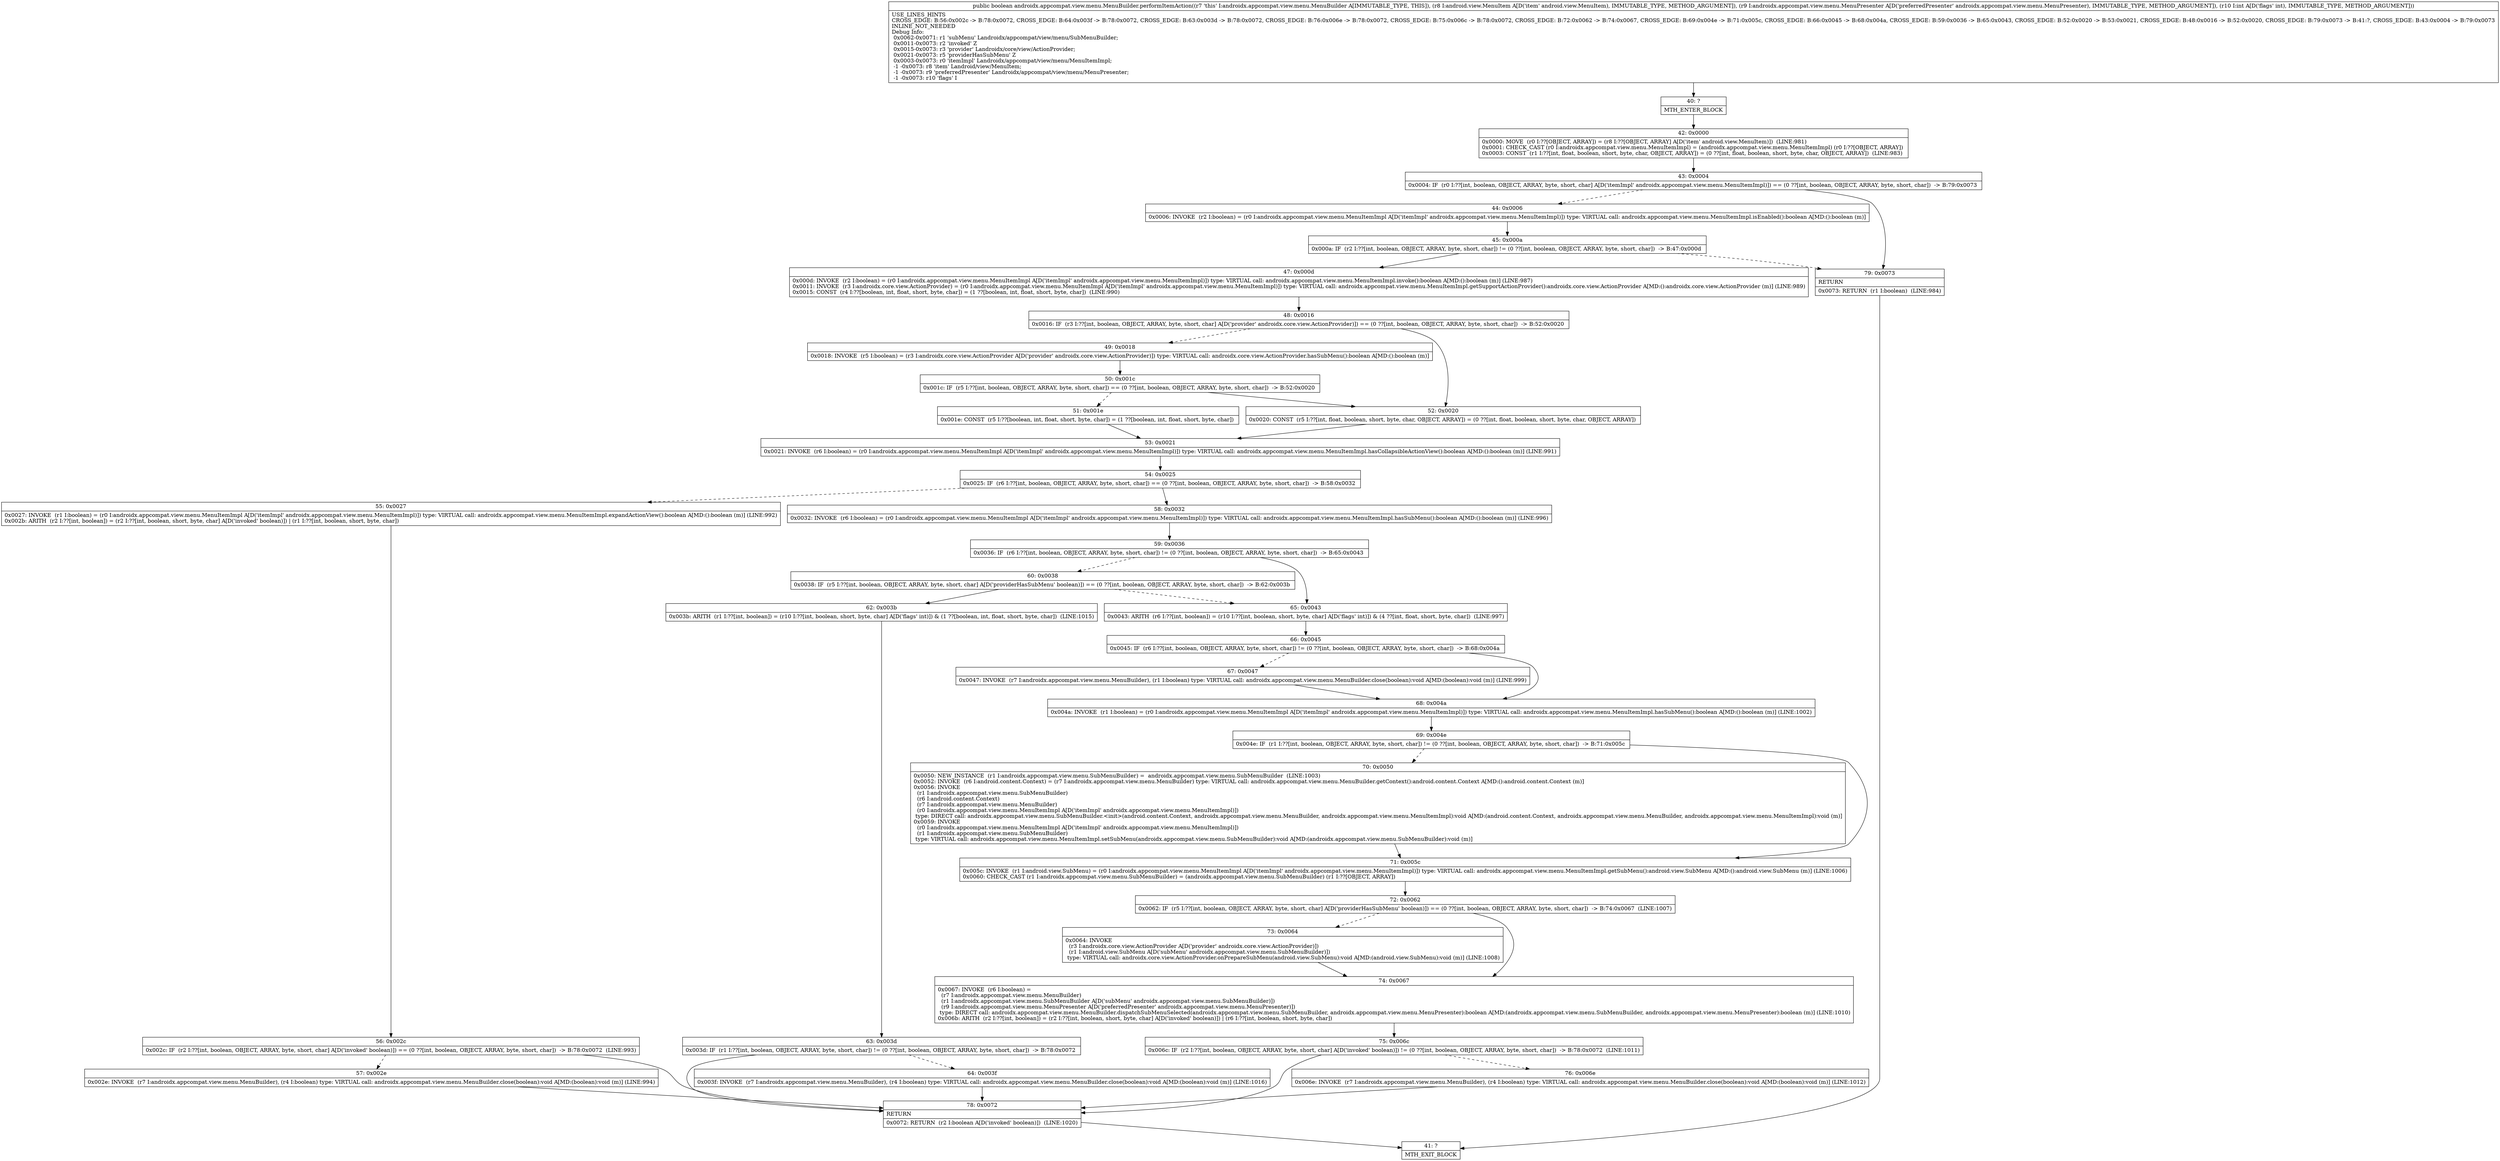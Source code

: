 digraph "CFG forandroidx.appcompat.view.menu.MenuBuilder.performItemAction(Landroid\/view\/MenuItem;Landroidx\/appcompat\/view\/menu\/MenuPresenter;I)Z" {
Node_40 [shape=record,label="{40\:\ ?|MTH_ENTER_BLOCK\l}"];
Node_42 [shape=record,label="{42\:\ 0x0000|0x0000: MOVE  (r0 I:??[OBJECT, ARRAY]) = (r8 I:??[OBJECT, ARRAY] A[D('item' android.view.MenuItem)])  (LINE:981)\l0x0001: CHECK_CAST (r0 I:androidx.appcompat.view.menu.MenuItemImpl) = (androidx.appcompat.view.menu.MenuItemImpl) (r0 I:??[OBJECT, ARRAY]) \l0x0003: CONST  (r1 I:??[int, float, boolean, short, byte, char, OBJECT, ARRAY]) = (0 ??[int, float, boolean, short, byte, char, OBJECT, ARRAY])  (LINE:983)\l}"];
Node_43 [shape=record,label="{43\:\ 0x0004|0x0004: IF  (r0 I:??[int, boolean, OBJECT, ARRAY, byte, short, char] A[D('itemImpl' androidx.appcompat.view.menu.MenuItemImpl)]) == (0 ??[int, boolean, OBJECT, ARRAY, byte, short, char])  \-\> B:79:0x0073 \l}"];
Node_44 [shape=record,label="{44\:\ 0x0006|0x0006: INVOKE  (r2 I:boolean) = (r0 I:androidx.appcompat.view.menu.MenuItemImpl A[D('itemImpl' androidx.appcompat.view.menu.MenuItemImpl)]) type: VIRTUAL call: androidx.appcompat.view.menu.MenuItemImpl.isEnabled():boolean A[MD:():boolean (m)]\l}"];
Node_45 [shape=record,label="{45\:\ 0x000a|0x000a: IF  (r2 I:??[int, boolean, OBJECT, ARRAY, byte, short, char]) != (0 ??[int, boolean, OBJECT, ARRAY, byte, short, char])  \-\> B:47:0x000d \l}"];
Node_47 [shape=record,label="{47\:\ 0x000d|0x000d: INVOKE  (r2 I:boolean) = (r0 I:androidx.appcompat.view.menu.MenuItemImpl A[D('itemImpl' androidx.appcompat.view.menu.MenuItemImpl)]) type: VIRTUAL call: androidx.appcompat.view.menu.MenuItemImpl.invoke():boolean A[MD:():boolean (m)] (LINE:987)\l0x0011: INVOKE  (r3 I:androidx.core.view.ActionProvider) = (r0 I:androidx.appcompat.view.menu.MenuItemImpl A[D('itemImpl' androidx.appcompat.view.menu.MenuItemImpl)]) type: VIRTUAL call: androidx.appcompat.view.menu.MenuItemImpl.getSupportActionProvider():androidx.core.view.ActionProvider A[MD:():androidx.core.view.ActionProvider (m)] (LINE:989)\l0x0015: CONST  (r4 I:??[boolean, int, float, short, byte, char]) = (1 ??[boolean, int, float, short, byte, char])  (LINE:990)\l}"];
Node_48 [shape=record,label="{48\:\ 0x0016|0x0016: IF  (r3 I:??[int, boolean, OBJECT, ARRAY, byte, short, char] A[D('provider' androidx.core.view.ActionProvider)]) == (0 ??[int, boolean, OBJECT, ARRAY, byte, short, char])  \-\> B:52:0x0020 \l}"];
Node_49 [shape=record,label="{49\:\ 0x0018|0x0018: INVOKE  (r5 I:boolean) = (r3 I:androidx.core.view.ActionProvider A[D('provider' androidx.core.view.ActionProvider)]) type: VIRTUAL call: androidx.core.view.ActionProvider.hasSubMenu():boolean A[MD:():boolean (m)]\l}"];
Node_50 [shape=record,label="{50\:\ 0x001c|0x001c: IF  (r5 I:??[int, boolean, OBJECT, ARRAY, byte, short, char]) == (0 ??[int, boolean, OBJECT, ARRAY, byte, short, char])  \-\> B:52:0x0020 \l}"];
Node_51 [shape=record,label="{51\:\ 0x001e|0x001e: CONST  (r5 I:??[boolean, int, float, short, byte, char]) = (1 ??[boolean, int, float, short, byte, char]) \l}"];
Node_53 [shape=record,label="{53\:\ 0x0021|0x0021: INVOKE  (r6 I:boolean) = (r0 I:androidx.appcompat.view.menu.MenuItemImpl A[D('itemImpl' androidx.appcompat.view.menu.MenuItemImpl)]) type: VIRTUAL call: androidx.appcompat.view.menu.MenuItemImpl.hasCollapsibleActionView():boolean A[MD:():boolean (m)] (LINE:991)\l}"];
Node_54 [shape=record,label="{54\:\ 0x0025|0x0025: IF  (r6 I:??[int, boolean, OBJECT, ARRAY, byte, short, char]) == (0 ??[int, boolean, OBJECT, ARRAY, byte, short, char])  \-\> B:58:0x0032 \l}"];
Node_55 [shape=record,label="{55\:\ 0x0027|0x0027: INVOKE  (r1 I:boolean) = (r0 I:androidx.appcompat.view.menu.MenuItemImpl A[D('itemImpl' androidx.appcompat.view.menu.MenuItemImpl)]) type: VIRTUAL call: androidx.appcompat.view.menu.MenuItemImpl.expandActionView():boolean A[MD:():boolean (m)] (LINE:992)\l0x002b: ARITH  (r2 I:??[int, boolean]) = (r2 I:??[int, boolean, short, byte, char] A[D('invoked' boolean)]) \| (r1 I:??[int, boolean, short, byte, char]) \l}"];
Node_56 [shape=record,label="{56\:\ 0x002c|0x002c: IF  (r2 I:??[int, boolean, OBJECT, ARRAY, byte, short, char] A[D('invoked' boolean)]) == (0 ??[int, boolean, OBJECT, ARRAY, byte, short, char])  \-\> B:78:0x0072  (LINE:993)\l}"];
Node_57 [shape=record,label="{57\:\ 0x002e|0x002e: INVOKE  (r7 I:androidx.appcompat.view.menu.MenuBuilder), (r4 I:boolean) type: VIRTUAL call: androidx.appcompat.view.menu.MenuBuilder.close(boolean):void A[MD:(boolean):void (m)] (LINE:994)\l}"];
Node_78 [shape=record,label="{78\:\ 0x0072|RETURN\l|0x0072: RETURN  (r2 I:boolean A[D('invoked' boolean)])  (LINE:1020)\l}"];
Node_41 [shape=record,label="{41\:\ ?|MTH_EXIT_BLOCK\l}"];
Node_58 [shape=record,label="{58\:\ 0x0032|0x0032: INVOKE  (r6 I:boolean) = (r0 I:androidx.appcompat.view.menu.MenuItemImpl A[D('itemImpl' androidx.appcompat.view.menu.MenuItemImpl)]) type: VIRTUAL call: androidx.appcompat.view.menu.MenuItemImpl.hasSubMenu():boolean A[MD:():boolean (m)] (LINE:996)\l}"];
Node_59 [shape=record,label="{59\:\ 0x0036|0x0036: IF  (r6 I:??[int, boolean, OBJECT, ARRAY, byte, short, char]) != (0 ??[int, boolean, OBJECT, ARRAY, byte, short, char])  \-\> B:65:0x0043 \l}"];
Node_60 [shape=record,label="{60\:\ 0x0038|0x0038: IF  (r5 I:??[int, boolean, OBJECT, ARRAY, byte, short, char] A[D('providerHasSubMenu' boolean)]) == (0 ??[int, boolean, OBJECT, ARRAY, byte, short, char])  \-\> B:62:0x003b \l}"];
Node_62 [shape=record,label="{62\:\ 0x003b|0x003b: ARITH  (r1 I:??[int, boolean]) = (r10 I:??[int, boolean, short, byte, char] A[D('flags' int)]) & (1 ??[boolean, int, float, short, byte, char])  (LINE:1015)\l}"];
Node_63 [shape=record,label="{63\:\ 0x003d|0x003d: IF  (r1 I:??[int, boolean, OBJECT, ARRAY, byte, short, char]) != (0 ??[int, boolean, OBJECT, ARRAY, byte, short, char])  \-\> B:78:0x0072 \l}"];
Node_64 [shape=record,label="{64\:\ 0x003f|0x003f: INVOKE  (r7 I:androidx.appcompat.view.menu.MenuBuilder), (r4 I:boolean) type: VIRTUAL call: androidx.appcompat.view.menu.MenuBuilder.close(boolean):void A[MD:(boolean):void (m)] (LINE:1016)\l}"];
Node_65 [shape=record,label="{65\:\ 0x0043|0x0043: ARITH  (r6 I:??[int, boolean]) = (r10 I:??[int, boolean, short, byte, char] A[D('flags' int)]) & (4 ??[int, float, short, byte, char])  (LINE:997)\l}"];
Node_66 [shape=record,label="{66\:\ 0x0045|0x0045: IF  (r6 I:??[int, boolean, OBJECT, ARRAY, byte, short, char]) != (0 ??[int, boolean, OBJECT, ARRAY, byte, short, char])  \-\> B:68:0x004a \l}"];
Node_67 [shape=record,label="{67\:\ 0x0047|0x0047: INVOKE  (r7 I:androidx.appcompat.view.menu.MenuBuilder), (r1 I:boolean) type: VIRTUAL call: androidx.appcompat.view.menu.MenuBuilder.close(boolean):void A[MD:(boolean):void (m)] (LINE:999)\l}"];
Node_68 [shape=record,label="{68\:\ 0x004a|0x004a: INVOKE  (r1 I:boolean) = (r0 I:androidx.appcompat.view.menu.MenuItemImpl A[D('itemImpl' androidx.appcompat.view.menu.MenuItemImpl)]) type: VIRTUAL call: androidx.appcompat.view.menu.MenuItemImpl.hasSubMenu():boolean A[MD:():boolean (m)] (LINE:1002)\l}"];
Node_69 [shape=record,label="{69\:\ 0x004e|0x004e: IF  (r1 I:??[int, boolean, OBJECT, ARRAY, byte, short, char]) != (0 ??[int, boolean, OBJECT, ARRAY, byte, short, char])  \-\> B:71:0x005c \l}"];
Node_70 [shape=record,label="{70\:\ 0x0050|0x0050: NEW_INSTANCE  (r1 I:androidx.appcompat.view.menu.SubMenuBuilder) =  androidx.appcompat.view.menu.SubMenuBuilder  (LINE:1003)\l0x0052: INVOKE  (r6 I:android.content.Context) = (r7 I:androidx.appcompat.view.menu.MenuBuilder) type: VIRTUAL call: androidx.appcompat.view.menu.MenuBuilder.getContext():android.content.Context A[MD:():android.content.Context (m)]\l0x0056: INVOKE  \l  (r1 I:androidx.appcompat.view.menu.SubMenuBuilder)\l  (r6 I:android.content.Context)\l  (r7 I:androidx.appcompat.view.menu.MenuBuilder)\l  (r0 I:androidx.appcompat.view.menu.MenuItemImpl A[D('itemImpl' androidx.appcompat.view.menu.MenuItemImpl)])\l type: DIRECT call: androidx.appcompat.view.menu.SubMenuBuilder.\<init\>(android.content.Context, androidx.appcompat.view.menu.MenuBuilder, androidx.appcompat.view.menu.MenuItemImpl):void A[MD:(android.content.Context, androidx.appcompat.view.menu.MenuBuilder, androidx.appcompat.view.menu.MenuItemImpl):void (m)]\l0x0059: INVOKE  \l  (r0 I:androidx.appcompat.view.menu.MenuItemImpl A[D('itemImpl' androidx.appcompat.view.menu.MenuItemImpl)])\l  (r1 I:androidx.appcompat.view.menu.SubMenuBuilder)\l type: VIRTUAL call: androidx.appcompat.view.menu.MenuItemImpl.setSubMenu(androidx.appcompat.view.menu.SubMenuBuilder):void A[MD:(androidx.appcompat.view.menu.SubMenuBuilder):void (m)]\l}"];
Node_71 [shape=record,label="{71\:\ 0x005c|0x005c: INVOKE  (r1 I:android.view.SubMenu) = (r0 I:androidx.appcompat.view.menu.MenuItemImpl A[D('itemImpl' androidx.appcompat.view.menu.MenuItemImpl)]) type: VIRTUAL call: androidx.appcompat.view.menu.MenuItemImpl.getSubMenu():android.view.SubMenu A[MD:():android.view.SubMenu (m)] (LINE:1006)\l0x0060: CHECK_CAST (r1 I:androidx.appcompat.view.menu.SubMenuBuilder) = (androidx.appcompat.view.menu.SubMenuBuilder) (r1 I:??[OBJECT, ARRAY]) \l}"];
Node_72 [shape=record,label="{72\:\ 0x0062|0x0062: IF  (r5 I:??[int, boolean, OBJECT, ARRAY, byte, short, char] A[D('providerHasSubMenu' boolean)]) == (0 ??[int, boolean, OBJECT, ARRAY, byte, short, char])  \-\> B:74:0x0067  (LINE:1007)\l}"];
Node_73 [shape=record,label="{73\:\ 0x0064|0x0064: INVOKE  \l  (r3 I:androidx.core.view.ActionProvider A[D('provider' androidx.core.view.ActionProvider)])\l  (r1 I:android.view.SubMenu A[D('subMenu' androidx.appcompat.view.menu.SubMenuBuilder)])\l type: VIRTUAL call: androidx.core.view.ActionProvider.onPrepareSubMenu(android.view.SubMenu):void A[MD:(android.view.SubMenu):void (m)] (LINE:1008)\l}"];
Node_74 [shape=record,label="{74\:\ 0x0067|0x0067: INVOKE  (r6 I:boolean) = \l  (r7 I:androidx.appcompat.view.menu.MenuBuilder)\l  (r1 I:androidx.appcompat.view.menu.SubMenuBuilder A[D('subMenu' androidx.appcompat.view.menu.SubMenuBuilder)])\l  (r9 I:androidx.appcompat.view.menu.MenuPresenter A[D('preferredPresenter' androidx.appcompat.view.menu.MenuPresenter)])\l type: DIRECT call: androidx.appcompat.view.menu.MenuBuilder.dispatchSubMenuSelected(androidx.appcompat.view.menu.SubMenuBuilder, androidx.appcompat.view.menu.MenuPresenter):boolean A[MD:(androidx.appcompat.view.menu.SubMenuBuilder, androidx.appcompat.view.menu.MenuPresenter):boolean (m)] (LINE:1010)\l0x006b: ARITH  (r2 I:??[int, boolean]) = (r2 I:??[int, boolean, short, byte, char] A[D('invoked' boolean)]) \| (r6 I:??[int, boolean, short, byte, char]) \l}"];
Node_75 [shape=record,label="{75\:\ 0x006c|0x006c: IF  (r2 I:??[int, boolean, OBJECT, ARRAY, byte, short, char] A[D('invoked' boolean)]) != (0 ??[int, boolean, OBJECT, ARRAY, byte, short, char])  \-\> B:78:0x0072  (LINE:1011)\l}"];
Node_76 [shape=record,label="{76\:\ 0x006e|0x006e: INVOKE  (r7 I:androidx.appcompat.view.menu.MenuBuilder), (r4 I:boolean) type: VIRTUAL call: androidx.appcompat.view.menu.MenuBuilder.close(boolean):void A[MD:(boolean):void (m)] (LINE:1012)\l}"];
Node_52 [shape=record,label="{52\:\ 0x0020|0x0020: CONST  (r5 I:??[int, float, boolean, short, byte, char, OBJECT, ARRAY]) = (0 ??[int, float, boolean, short, byte, char, OBJECT, ARRAY]) \l}"];
Node_79 [shape=record,label="{79\:\ 0x0073|RETURN\l|0x0073: RETURN  (r1 I:boolean)  (LINE:984)\l}"];
MethodNode[shape=record,label="{public boolean androidx.appcompat.view.menu.MenuBuilder.performItemAction((r7 'this' I:androidx.appcompat.view.menu.MenuBuilder A[IMMUTABLE_TYPE, THIS]), (r8 I:android.view.MenuItem A[D('item' android.view.MenuItem), IMMUTABLE_TYPE, METHOD_ARGUMENT]), (r9 I:androidx.appcompat.view.menu.MenuPresenter A[D('preferredPresenter' androidx.appcompat.view.menu.MenuPresenter), IMMUTABLE_TYPE, METHOD_ARGUMENT]), (r10 I:int A[D('flags' int), IMMUTABLE_TYPE, METHOD_ARGUMENT]))  | USE_LINES_HINTS\lCROSS_EDGE: B:56:0x002c \-\> B:78:0x0072, CROSS_EDGE: B:64:0x003f \-\> B:78:0x0072, CROSS_EDGE: B:63:0x003d \-\> B:78:0x0072, CROSS_EDGE: B:76:0x006e \-\> B:78:0x0072, CROSS_EDGE: B:75:0x006c \-\> B:78:0x0072, CROSS_EDGE: B:72:0x0062 \-\> B:74:0x0067, CROSS_EDGE: B:69:0x004e \-\> B:71:0x005c, CROSS_EDGE: B:66:0x0045 \-\> B:68:0x004a, CROSS_EDGE: B:59:0x0036 \-\> B:65:0x0043, CROSS_EDGE: B:52:0x0020 \-\> B:53:0x0021, CROSS_EDGE: B:48:0x0016 \-\> B:52:0x0020, CROSS_EDGE: B:79:0x0073 \-\> B:41:?, CROSS_EDGE: B:43:0x0004 \-\> B:79:0x0073\lINLINE_NOT_NEEDED\lDebug Info:\l  0x0062\-0x0071: r1 'subMenu' Landroidx\/appcompat\/view\/menu\/SubMenuBuilder;\l  0x0011\-0x0073: r2 'invoked' Z\l  0x0015\-0x0073: r3 'provider' Landroidx\/core\/view\/ActionProvider;\l  0x0021\-0x0073: r5 'providerHasSubMenu' Z\l  0x0003\-0x0073: r0 'itemImpl' Landroidx\/appcompat\/view\/menu\/MenuItemImpl;\l  \-1 \-0x0073: r8 'item' Landroid\/view\/MenuItem;\l  \-1 \-0x0073: r9 'preferredPresenter' Landroidx\/appcompat\/view\/menu\/MenuPresenter;\l  \-1 \-0x0073: r10 'flags' I\l}"];
MethodNode -> Node_40;Node_40 -> Node_42;
Node_42 -> Node_43;
Node_43 -> Node_44[style=dashed];
Node_43 -> Node_79;
Node_44 -> Node_45;
Node_45 -> Node_47;
Node_45 -> Node_79[style=dashed];
Node_47 -> Node_48;
Node_48 -> Node_49[style=dashed];
Node_48 -> Node_52;
Node_49 -> Node_50;
Node_50 -> Node_51[style=dashed];
Node_50 -> Node_52;
Node_51 -> Node_53;
Node_53 -> Node_54;
Node_54 -> Node_55[style=dashed];
Node_54 -> Node_58;
Node_55 -> Node_56;
Node_56 -> Node_57[style=dashed];
Node_56 -> Node_78;
Node_57 -> Node_78;
Node_78 -> Node_41;
Node_58 -> Node_59;
Node_59 -> Node_60[style=dashed];
Node_59 -> Node_65;
Node_60 -> Node_62;
Node_60 -> Node_65[style=dashed];
Node_62 -> Node_63;
Node_63 -> Node_64[style=dashed];
Node_63 -> Node_78;
Node_64 -> Node_78;
Node_65 -> Node_66;
Node_66 -> Node_67[style=dashed];
Node_66 -> Node_68;
Node_67 -> Node_68;
Node_68 -> Node_69;
Node_69 -> Node_70[style=dashed];
Node_69 -> Node_71;
Node_70 -> Node_71;
Node_71 -> Node_72;
Node_72 -> Node_73[style=dashed];
Node_72 -> Node_74;
Node_73 -> Node_74;
Node_74 -> Node_75;
Node_75 -> Node_76[style=dashed];
Node_75 -> Node_78;
Node_76 -> Node_78;
Node_52 -> Node_53;
Node_79 -> Node_41;
}


